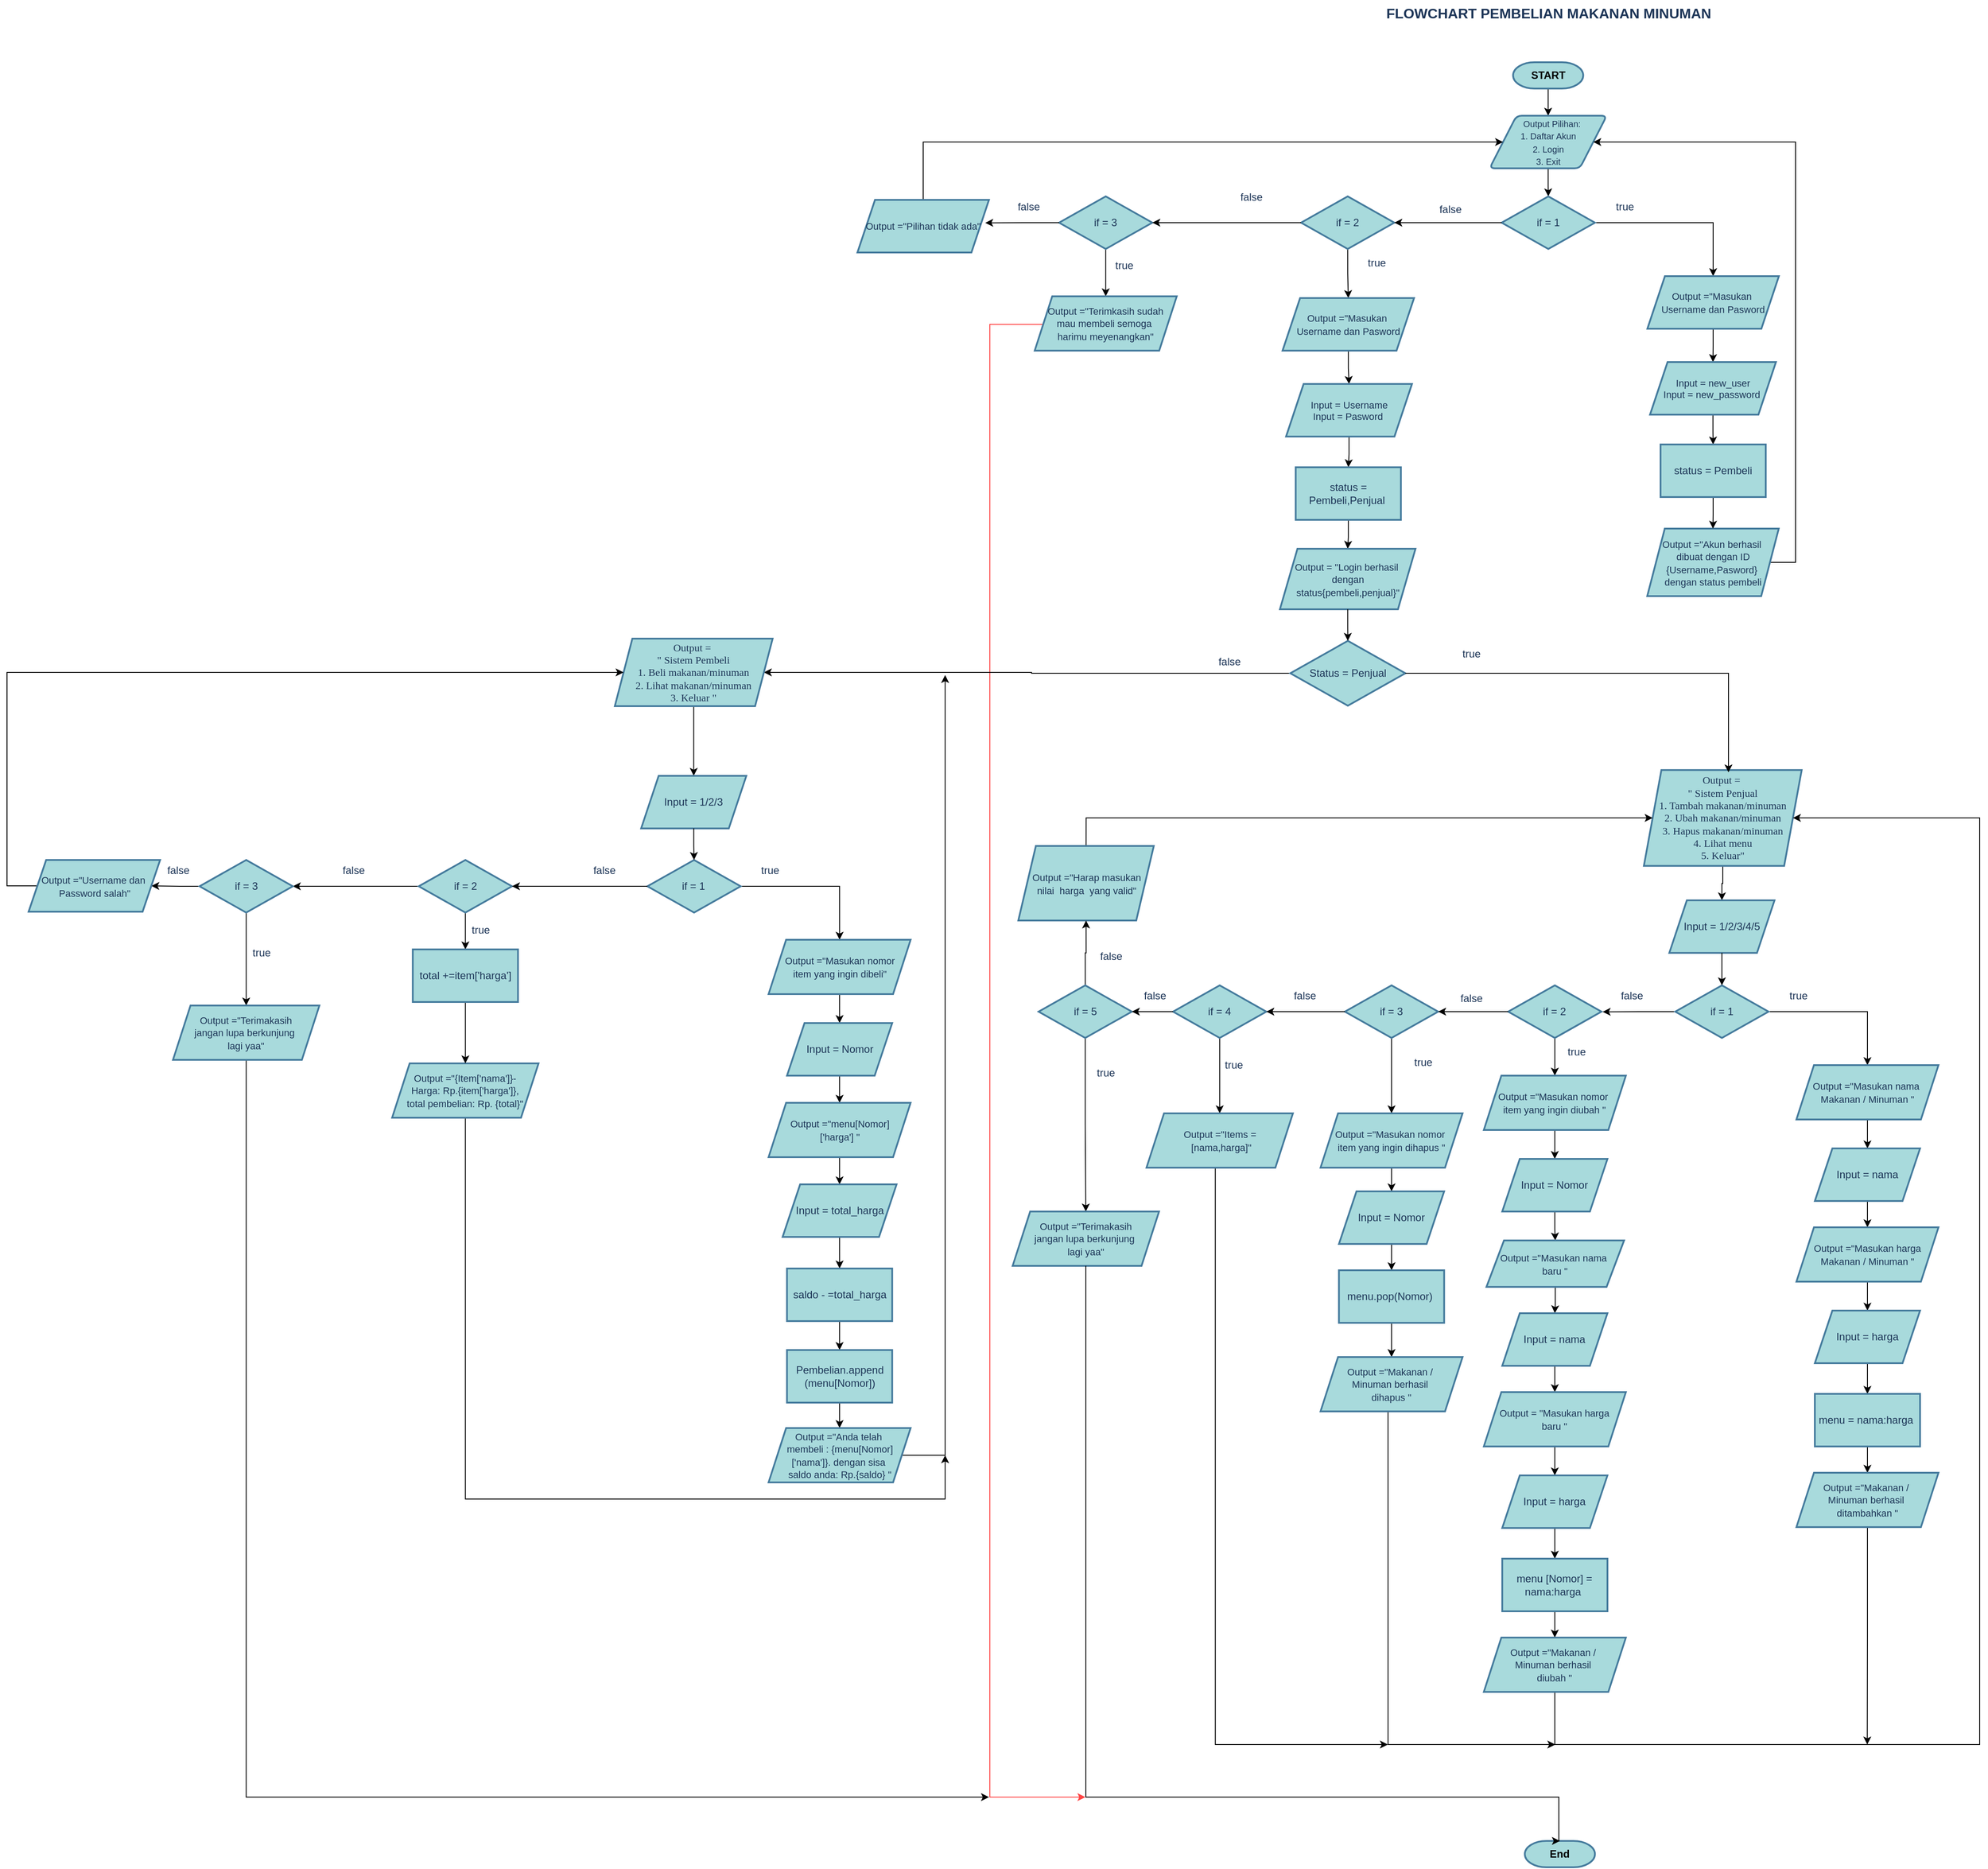 <mxfile version="24.8.8">
  <diagram name="Halaman-1" id="eJJ_WKcxVRqObAdTv5le">
    <mxGraphModel dx="1588" dy="986" grid="1" gridSize="10" guides="1" tooltips="1" connect="1" arrows="1" fold="1" page="1" pageScale="1" pageWidth="3300" pageHeight="4681" background="#ffffff" math="0" shadow="0">
      <root>
        <object label="" id="0">
          <mxCell />
        </object>
        <mxCell id="1" parent="0" />
        <mxCell id="m-LSLCiGILIb_iJFjQq9-1" value="&lt;font style=&quot;vertical-align: inherit;&quot;&gt;&lt;font style=&quot;vertical-align: inherit;&quot;&gt;FLOWCHART PEMBELIAN MAKANAN MINUMAN&lt;/font&gt;&lt;/font&gt;" style="text;html=1;align=center;verticalAlign=middle;resizable=0;points=[];autosize=1;strokeColor=none;fillColor=none;fontSize=16;labelBackgroundColor=none;fontStyle=1;fontColor=#1D3557;" parent="1" vertex="1">
          <mxGeometry x="1888" y="20" width="380" height="30" as="geometry" />
        </mxCell>
        <mxCell id="m-LSLCiGILIb_iJFjQq9-5" style="edgeStyle=orthogonalEdgeStyle;rounded=0;orthogonalLoop=1;jettySize=auto;html=1;" parent="1" source="m-LSLCiGILIb_iJFjQq9-3" target="m-LSLCiGILIb_iJFjQq9-4" edge="1">
          <mxGeometry relative="1" as="geometry" />
        </mxCell>
        <mxCell id="m-LSLCiGILIb_iJFjQq9-3" value="&lt;font color=&quot;#000000&quot;&gt;START&lt;/font&gt;" style="strokeWidth=2;html=1;shape=mxgraph.flowchart.terminator;whiteSpace=wrap;align=center;fillColor=#A8DADC;strokeColor=#457B9D;fontStyle=1;labelBackgroundColor=none;fontColor=#1D3557;" parent="1" vertex="1">
          <mxGeometry x="2037.81" y="91" width="80" height="30" as="geometry" />
        </mxCell>
        <mxCell id="sF0zuf--0xOJBWbBseAl-1" style="edgeStyle=orthogonalEdgeStyle;rounded=0;orthogonalLoop=1;jettySize=auto;html=1;" parent="1" source="m-LSLCiGILIb_iJFjQq9-4" target="m-LSLCiGILIb_iJFjQq9-9" edge="1">
          <mxGeometry relative="1" as="geometry" />
        </mxCell>
        <mxCell id="m-LSLCiGILIb_iJFjQq9-4" value="&lt;font style=&quot;font-size: 10px;&quot;&gt;&amp;nbsp; &amp;nbsp;Output Pilihan:&lt;/font&gt;&lt;div&gt;&lt;font style=&quot;font-size: 10px;&quot;&gt;1. Daftar Akun&lt;/font&gt;&lt;/div&gt;&lt;div&gt;&lt;font style=&quot;font-size: 10px;&quot;&gt;2. Login&lt;/font&gt;&lt;/div&gt;&lt;div&gt;&lt;font style=&quot;font-size: 10px;&quot;&gt;3. Exit&lt;/font&gt;&lt;/div&gt;" style="shape=parallelogram;html=1;strokeWidth=2;perimeter=parallelogramPerimeter;whiteSpace=wrap;rounded=1;arcSize=12;size=0.23;align=center;fillColor=#A8DADC;strokeColor=#457B9D;labelBackgroundColor=none;fontColor=#1D3557;" parent="1" vertex="1">
          <mxGeometry x="2011" y="152" width="133.63" height="60" as="geometry" />
        </mxCell>
        <mxCell id="sF0zuf--0xOJBWbBseAl-3" style="edgeStyle=orthogonalEdgeStyle;rounded=0;orthogonalLoop=1;jettySize=auto;html=1;entryX=0.5;entryY=0;entryDx=0;entryDy=0;" parent="1" source="m-LSLCiGILIb_iJFjQq9-9" target="sF0zuf--0xOJBWbBseAl-5" edge="1">
          <mxGeometry relative="1" as="geometry">
            <mxPoint x="2261" y="350" as="targetPoint" />
          </mxGeometry>
        </mxCell>
        <mxCell id="m-LSLCiGILIb_iJFjQq9-9" value="if = 1" style="strokeWidth=2;html=1;shape=mxgraph.flowchart.decision;whiteSpace=wrap;labelBackgroundColor=none;fillColor=#A8DADC;strokeColor=#457B9D;fontColor=#1D3557;align=center;" parent="1" vertex="1">
          <mxGeometry x="2024.82" y="244" width="106.37" height="60" as="geometry" />
        </mxCell>
        <mxCell id="m-LSLCiGILIb_iJFjQq9-10" value="true" style="text;html=1;align=center;verticalAlign=middle;resizable=0;points=[];autosize=1;strokeColor=none;fillColor=none;fontColor=#1D3557;" parent="1" vertex="1">
          <mxGeometry x="2144.63" y="241" width="40" height="30" as="geometry" />
        </mxCell>
        <mxCell id="m-LSLCiGILIb_iJFjQq9-11" value="false" style="text;html=1;align=center;verticalAlign=middle;resizable=0;points=[];autosize=1;strokeColor=none;fillColor=none;fontColor=#1D3557;" parent="1" vertex="1">
          <mxGeometry x="1940.63" y="244" width="50" height="30" as="geometry" />
        </mxCell>
        <mxCell id="sF0zuf--0xOJBWbBseAl-27" style="edgeStyle=orthogonalEdgeStyle;rounded=0;orthogonalLoop=1;jettySize=auto;html=1;entryX=0.5;entryY=0;entryDx=0;entryDy=0;" parent="1" source="sF0zuf--0xOJBWbBseAl-5" target="sF0zuf--0xOJBWbBseAl-25" edge="1">
          <mxGeometry relative="1" as="geometry" />
        </mxCell>
        <mxCell id="sF0zuf--0xOJBWbBseAl-5" value="&lt;span style=&quot;font-size: 11px;&quot;&gt;Output =&quot;Masukan&amp;nbsp;&lt;/span&gt;&lt;div&gt;&lt;span style=&quot;font-size: 11px;&quot;&gt;Username dan Pasword&lt;/span&gt;&lt;/div&gt;" style="shape=parallelogram;perimeter=parallelogramPerimeter;whiteSpace=wrap;html=1;fixedSize=1;fillColor=#A8DADC;strokeColor=#457B9D;fontColor=#1D3557;strokeWidth=2;labelBackgroundColor=none;align=center;" parent="1" vertex="1">
          <mxGeometry x="2191" y="335" width="150" height="60" as="geometry" />
        </mxCell>
        <mxCell id="sF0zuf--0xOJBWbBseAl-30" style="edgeStyle=orthogonalEdgeStyle;rounded=0;orthogonalLoop=1;jettySize=auto;html=1;" parent="1" source="sF0zuf--0xOJBWbBseAl-25" target="sF0zuf--0xOJBWbBseAl-48" edge="1">
          <mxGeometry relative="1" as="geometry">
            <mxPoint x="2266" y="527" as="targetPoint" />
          </mxGeometry>
        </mxCell>
        <mxCell id="sF0zuf--0xOJBWbBseAl-25" value="&lt;font style=&quot;font-size: 11px;&quot;&gt;Input = new_user&lt;/font&gt;&lt;div style=&quot;font-size: 11px;&quot;&gt;&lt;font style=&quot;font-size: 11px;&quot;&gt;Input = new_password&lt;/font&gt;&lt;span style=&quot;background-color: initial;&quot;&gt;&amp;nbsp;&lt;/span&gt;&lt;/div&gt;" style="shape=parallelogram;perimeter=parallelogramPerimeter;whiteSpace=wrap;html=1;fixedSize=1;fillColor=#A8DADC;strokeColor=#457B9D;fontColor=#1D3557;strokeWidth=2;labelBackgroundColor=none;align=center;" parent="1" vertex="1">
          <mxGeometry x="2194" y="433" width="143.63" height="60" as="geometry" />
        </mxCell>
        <mxCell id="o-sVxGRxLP72qLBqdZSR-16" style="edgeStyle=orthogonalEdgeStyle;rounded=0;orthogonalLoop=1;jettySize=auto;html=1;exitX=0.5;exitY=1;exitDx=0;exitDy=0;exitPerimeter=0;entryX=0.5;entryY=0;entryDx=0;entryDy=0;" edge="1" parent="1" source="sF0zuf--0xOJBWbBseAl-37" target="sF0zuf--0xOJBWbBseAl-41">
          <mxGeometry relative="1" as="geometry" />
        </mxCell>
        <mxCell id="sF0zuf--0xOJBWbBseAl-37" value="if = 2" style="strokeWidth=2;html=1;shape=mxgraph.flowchart.decision;whiteSpace=wrap;labelBackgroundColor=none;fillColor=#A8DADC;strokeColor=#457B9D;fontColor=#1D3557;align=center;" parent="1" vertex="1">
          <mxGeometry x="1796.0" y="244" width="106.37" height="60" as="geometry" />
        </mxCell>
        <mxCell id="sF0zuf--0xOJBWbBseAl-38" value="true" style="text;html=1;align=center;verticalAlign=middle;resizable=0;points=[];autosize=1;strokeColor=none;fillColor=none;fontColor=#1D3557;" parent="1" vertex="1">
          <mxGeometry x="1862.37" y="305" width="40" height="30" as="geometry" />
        </mxCell>
        <mxCell id="sF0zuf--0xOJBWbBseAl-39" value="false" style="text;html=1;align=center;verticalAlign=middle;resizable=0;points=[];autosize=1;strokeColor=none;fillColor=none;fontColor=#1D3557;" parent="1" vertex="1">
          <mxGeometry x="1714.19" y="230" width="50" height="30" as="geometry" />
        </mxCell>
        <mxCell id="sF0zuf--0xOJBWbBseAl-40" style="edgeStyle=orthogonalEdgeStyle;rounded=0;orthogonalLoop=1;jettySize=auto;html=1;entryX=0.5;entryY=0;entryDx=0;entryDy=0;" parent="1" source="sF0zuf--0xOJBWbBseAl-41" target="sF0zuf--0xOJBWbBseAl-43" edge="1">
          <mxGeometry relative="1" as="geometry" />
        </mxCell>
        <mxCell id="sF0zuf--0xOJBWbBseAl-41" value="&lt;span style=&quot;font-size: 11px;&quot;&gt;Output =&quot;Masukan&amp;nbsp;&lt;/span&gt;&lt;div&gt;&lt;span style=&quot;font-size: 11px;&quot;&gt;Username dan Pasword&lt;/span&gt;&lt;/div&gt;" style="shape=parallelogram;perimeter=parallelogramPerimeter;whiteSpace=wrap;html=1;fixedSize=1;fillColor=#A8DADC;strokeColor=#457B9D;fontColor=#1D3557;strokeWidth=2;labelBackgroundColor=none;align=center;" parent="1" vertex="1">
          <mxGeometry x="1774.87" y="360" width="150" height="60" as="geometry" />
        </mxCell>
        <mxCell id="sF0zuf--0xOJBWbBseAl-42" style="edgeStyle=orthogonalEdgeStyle;rounded=0;orthogonalLoop=1;jettySize=auto;html=1;" parent="1" source="sF0zuf--0xOJBWbBseAl-43" target="sF0zuf--0xOJBWbBseAl-50" edge="1">
          <mxGeometry relative="1" as="geometry">
            <mxPoint x="1850.87" y="552" as="targetPoint" />
            <Array as="points" />
          </mxGeometry>
        </mxCell>
        <mxCell id="sF0zuf--0xOJBWbBseAl-43" value="&lt;font style=&quot;font-size: 11px;&quot;&gt;Input = Username&lt;/font&gt;&lt;div style=&quot;font-size: 11px;&quot;&gt;&lt;font style=&quot;font-size: 11px;&quot;&gt;Input = Pasword&lt;/font&gt;&lt;span style=&quot;background-color: initial;&quot;&gt;&amp;nbsp;&lt;/span&gt;&lt;/div&gt;" style="shape=parallelogram;perimeter=parallelogramPerimeter;whiteSpace=wrap;html=1;fixedSize=1;fillColor=#A8DADC;strokeColor=#457B9D;fontColor=#1D3557;strokeWidth=2;labelBackgroundColor=none;align=center;" parent="1" vertex="1">
          <mxGeometry x="1778.87" y="458" width="143.63" height="60" as="geometry" />
        </mxCell>
        <mxCell id="o-sVxGRxLP72qLBqdZSR-49" style="edgeStyle=orthogonalEdgeStyle;rounded=0;orthogonalLoop=1;jettySize=auto;html=1;exitX=1;exitY=0.5;exitDx=0;exitDy=0;entryX=1;entryY=0.5;entryDx=0;entryDy=0;" edge="1" parent="1" source="sF0zuf--0xOJBWbBseAl-47" target="m-LSLCiGILIb_iJFjQq9-4">
          <mxGeometry relative="1" as="geometry">
            <Array as="points">
              <mxPoint x="2360" y="662" />
              <mxPoint x="2360" y="182" />
            </Array>
          </mxGeometry>
        </mxCell>
        <mxCell id="sF0zuf--0xOJBWbBseAl-47" value="&lt;span style=&quot;font-size: 11px;&quot;&gt;Output =&quot;Akun berhasil&amp;nbsp;&lt;/span&gt;&lt;div&gt;&lt;span style=&quot;font-size: 11px;&quot;&gt;dibuat dengan ID&lt;/span&gt;&lt;/div&gt;&lt;div&gt;&lt;span style=&quot;font-size: 11px;&quot;&gt;{Username,Pasword}&amp;nbsp;&lt;/span&gt;&lt;/div&gt;&lt;div&gt;&lt;span style=&quot;font-size: 11px;&quot;&gt;dengan status pembeli&lt;/span&gt;&lt;/div&gt;" style="shape=parallelogram;perimeter=parallelogramPerimeter;whiteSpace=wrap;html=1;fixedSize=1;fillColor=#A8DADC;strokeColor=#457B9D;fontColor=#1D3557;strokeWidth=2;labelBackgroundColor=none;align=center;" parent="1" vertex="1">
          <mxGeometry x="2190.82" y="623" width="150" height="77" as="geometry" />
        </mxCell>
        <mxCell id="sF0zuf--0xOJBWbBseAl-49" value="" style="edgeStyle=orthogonalEdgeStyle;rounded=0;orthogonalLoop=1;jettySize=auto;html=1;" parent="1" source="sF0zuf--0xOJBWbBseAl-48" target="sF0zuf--0xOJBWbBseAl-47" edge="1">
          <mxGeometry relative="1" as="geometry" />
        </mxCell>
        <mxCell id="sF0zuf--0xOJBWbBseAl-48" value="status = Pembeli" style="whiteSpace=wrap;html=1;fillColor=#A8DADC;strokeColor=#457B9D;fontColor=#1D3557;strokeWidth=2;labelBackgroundColor=none;" parent="1" vertex="1">
          <mxGeometry x="2206" y="527" width="120" height="60" as="geometry" />
        </mxCell>
        <mxCell id="sF0zuf--0xOJBWbBseAl-53" style="edgeStyle=orthogonalEdgeStyle;rounded=0;orthogonalLoop=1;jettySize=auto;html=1;" parent="1" source="sF0zuf--0xOJBWbBseAl-50" target="sF0zuf--0xOJBWbBseAl-52" edge="1">
          <mxGeometry relative="1" as="geometry" />
        </mxCell>
        <mxCell id="sF0zuf--0xOJBWbBseAl-50" value="status = Pembeli,Penjual&amp;nbsp;" style="whiteSpace=wrap;html=1;fillColor=#A8DADC;strokeColor=#457B9D;fontColor=#1D3557;strokeWidth=2;labelBackgroundColor=none;" parent="1" vertex="1">
          <mxGeometry x="1789.87" y="553" width="120" height="60" as="geometry" />
        </mxCell>
        <mxCell id="sF0zuf--0xOJBWbBseAl-52" value="&lt;span style=&quot;font-size: 11px;&quot;&gt;Output = &quot;Login berhasil&amp;nbsp;&lt;/span&gt;&lt;div&gt;&lt;span style=&quot;font-size: 11px;&quot;&gt;dengan status{pembeli,penjual}&quot;&lt;/span&gt;&lt;/div&gt;" style="shape=parallelogram;perimeter=parallelogramPerimeter;whiteSpace=wrap;html=1;fixedSize=1;fillColor=#A8DADC;strokeColor=#457B9D;fontColor=#1D3557;strokeWidth=2;labelBackgroundColor=none;align=center;" parent="1" vertex="1">
          <mxGeometry x="1771.87" y="646" width="154.63" height="69" as="geometry" />
        </mxCell>
        <mxCell id="sF0zuf--0xOJBWbBseAl-55" style="edgeStyle=orthogonalEdgeStyle;rounded=0;orthogonalLoop=1;jettySize=auto;html=1;entryX=0.5;entryY=0;entryDx=0;entryDy=0;" parent="1" source="sF0zuf--0xOJBWbBseAl-57" target="sF0zuf--0xOJBWbBseAl-61" edge="1">
          <mxGeometry relative="1" as="geometry">
            <mxPoint x="1648.19" y="546" as="targetPoint" />
          </mxGeometry>
        </mxCell>
        <mxCell id="sF0zuf--0xOJBWbBseAl-57" value="if = 3" style="strokeWidth=2;html=1;shape=mxgraph.flowchart.decision;whiteSpace=wrap;labelBackgroundColor=none;fillColor=#A8DADC;strokeColor=#457B9D;fontColor=#1D3557;align=center;" parent="1" vertex="1">
          <mxGeometry x="1520.0" y="244" width="106.37" height="60" as="geometry" />
        </mxCell>
        <mxCell id="sF0zuf--0xOJBWbBseAl-58" value="true" style="text;html=1;align=center;verticalAlign=middle;resizable=0;points=[];autosize=1;strokeColor=none;fillColor=none;fontColor=#1D3557;" parent="1" vertex="1">
          <mxGeometry x="1574.0" y="308" width="40" height="30" as="geometry" />
        </mxCell>
        <mxCell id="sF0zuf--0xOJBWbBseAl-59" value="false" style="text;html=1;align=center;verticalAlign=middle;resizable=0;points=[];autosize=1;strokeColor=none;fillColor=none;fontColor=#1D3557;" parent="1" vertex="1">
          <mxGeometry x="1460" y="241" width="50" height="30" as="geometry" />
        </mxCell>
        <mxCell id="o-sVxGRxLP72qLBqdZSR-45" style="edgeStyle=orthogonalEdgeStyle;rounded=0;orthogonalLoop=1;jettySize=auto;html=1;exitX=0;exitY=0.5;exitDx=0;exitDy=0;strokeColor=#FF4545;" edge="1" parent="1" source="sF0zuf--0xOJBWbBseAl-61">
          <mxGeometry relative="1" as="geometry">
            <mxPoint x="1550" y="2070" as="targetPoint" />
            <mxPoint x="1502.18" y="357" as="sourcePoint" />
            <Array as="points">
              <mxPoint x="1441" y="390" />
              <mxPoint x="1441" y="2070" />
            </Array>
          </mxGeometry>
        </mxCell>
        <mxCell id="sF0zuf--0xOJBWbBseAl-61" value="&lt;span style=&quot;font-size: 11px;&quot;&gt;Output =&quot;Terimkasih sudah&lt;/span&gt;&lt;div&gt;&lt;span style=&quot;font-size: 11px;&quot;&gt;mau membeli semoga&amp;nbsp;&lt;/span&gt;&lt;/div&gt;&lt;div&gt;&lt;span style=&quot;font-size: 11px;&quot;&gt;harimu meyenangkan&quot;&lt;/span&gt;&lt;/div&gt;" style="shape=parallelogram;perimeter=parallelogramPerimeter;whiteSpace=wrap;html=1;fixedSize=1;fillColor=#A8DADC;strokeColor=#457B9D;fontColor=#1D3557;strokeWidth=2;labelBackgroundColor=none;align=center;" parent="1" vertex="1">
          <mxGeometry x="1492.18" y="358" width="162" height="62" as="geometry" />
        </mxCell>
        <mxCell id="o-sVxGRxLP72qLBqdZSR-22" style="edgeStyle=orthogonalEdgeStyle;rounded=0;orthogonalLoop=1;jettySize=auto;html=1;exitX=0;exitY=0.5;exitDx=0;exitDy=0;exitPerimeter=0;entryX=1;entryY=0.5;entryDx=0;entryDy=0;" edge="1" parent="1" source="sF0zuf--0xOJBWbBseAl-72" target="sF0zuf--0xOJBWbBseAl-186">
          <mxGeometry relative="1" as="geometry">
            <mxPoint x="1200" y="787.556" as="targetPoint" />
          </mxGeometry>
        </mxCell>
        <mxCell id="sF0zuf--0xOJBWbBseAl-72" value="Status = Penjual" style="strokeWidth=2;html=1;shape=mxgraph.flowchart.decision;whiteSpace=wrap;labelBackgroundColor=none;fillColor=#A8DADC;strokeColor=#457B9D;fontColor=#1D3557;align=center;" parent="1" vertex="1">
          <mxGeometry x="1783.75" y="751" width="131.19" height="74" as="geometry" />
        </mxCell>
        <mxCell id="sF0zuf--0xOJBWbBseAl-76" style="edgeStyle=orthogonalEdgeStyle;rounded=0;orthogonalLoop=1;jettySize=auto;html=1;entryX=0.5;entryY=0;entryDx=0;entryDy=0;entryPerimeter=0;" parent="1" source="sF0zuf--0xOJBWbBseAl-52" target="sF0zuf--0xOJBWbBseAl-72" edge="1">
          <mxGeometry relative="1" as="geometry" />
        </mxCell>
        <mxCell id="sF0zuf--0xOJBWbBseAl-81" style="edgeStyle=orthogonalEdgeStyle;rounded=0;orthogonalLoop=1;jettySize=auto;html=1;" parent="1" source="sF0zuf--0xOJBWbBseAl-77" target="sF0zuf--0xOJBWbBseAl-80" edge="1">
          <mxGeometry relative="1" as="geometry" />
        </mxCell>
        <mxCell id="sF0zuf--0xOJBWbBseAl-77" value="&lt;font face=&quot;Verdana&quot;&gt;Output =&amp;nbsp;&lt;/font&gt;&lt;div&gt;&lt;font face=&quot;Gwa8SxlCsdu1uKtJ1fb-&quot;&gt;&quot; Sistem Penjual&lt;/font&gt;&lt;/div&gt;&lt;div&gt;&lt;font face=&quot;Gwa8SxlCsdu1uKtJ1fb-&quot;&gt;1. Tambah makanan/minuman&lt;/font&gt;&lt;/div&gt;&lt;div&gt;&lt;font face=&quot;Gwa8SxlCsdu1uKtJ1fb-&quot;&gt;2. Ubah makanan/minuman&lt;/font&gt;&lt;/div&gt;&lt;div&gt;&lt;font face=&quot;Gwa8SxlCsdu1uKtJ1fb-&quot;&gt;3. Hapus makanan/minuman&lt;/font&gt;&lt;/div&gt;&lt;div&gt;&lt;span style=&quot;background-color: initial;&quot;&gt;&lt;font face=&quot;Gwa8SxlCsdu1uKtJ1fb-&quot;&gt;4. Lihat menu&lt;/font&gt;&lt;/span&gt;&lt;/div&gt;&lt;div&gt;&lt;font face=&quot;Gwa8SxlCsdu1uKtJ1fb-&quot;&gt;5. Keluar&quot;&lt;/font&gt;&lt;/div&gt;" style="shape=parallelogram;perimeter=parallelogramPerimeter;whiteSpace=wrap;html=1;fixedSize=1;fillColor=#A8DADC;strokeColor=#457B9D;fontColor=#1D3557;strokeWidth=2;labelBackgroundColor=none;align=center;" parent="1" vertex="1">
          <mxGeometry x="2187" y="898.32" width="180" height="109.37" as="geometry" />
        </mxCell>
        <mxCell id="sF0zuf--0xOJBWbBseAl-80" value="Input = 1/2/3/4/5" style="shape=parallelogram;perimeter=parallelogramPerimeter;whiteSpace=wrap;html=1;fixedSize=1;fillColor=#A8DADC;strokeColor=#457B9D;fontColor=#1D3557;strokeWidth=2;labelBackgroundColor=none;" parent="1" vertex="1">
          <mxGeometry x="2216" y="1047.005" width="120" height="60" as="geometry" />
        </mxCell>
        <mxCell id="sF0zuf--0xOJBWbBseAl-84" style="edgeStyle=orthogonalEdgeStyle;rounded=0;orthogonalLoop=1;jettySize=auto;html=1;entryX=0.5;entryY=0;entryDx=0;entryDy=0;" parent="1" source="sF0zuf--0xOJBWbBseAl-86" target="sF0zuf--0xOJBWbBseAl-89" edge="1">
          <mxGeometry relative="1" as="geometry">
            <mxPoint x="2459" y="1250" as="targetPoint" />
          </mxGeometry>
        </mxCell>
        <mxCell id="o-sVxGRxLP72qLBqdZSR-32" style="edgeStyle=orthogonalEdgeStyle;rounded=0;orthogonalLoop=1;jettySize=auto;html=1;exitX=0;exitY=0.5;exitDx=0;exitDy=0;exitPerimeter=0;" edge="1" parent="1" source="sF0zuf--0xOJBWbBseAl-86">
          <mxGeometry relative="1" as="geometry">
            <mxPoint x="2140" y="1174.222" as="targetPoint" />
          </mxGeometry>
        </mxCell>
        <mxCell id="sF0zuf--0xOJBWbBseAl-86" value="if = 1" style="strokeWidth=2;html=1;shape=mxgraph.flowchart.decision;whiteSpace=wrap;labelBackgroundColor=none;fillColor=#A8DADC;strokeColor=#457B9D;fontColor=#1D3557;align=center;" parent="1" vertex="1">
          <mxGeometry x="2222.82" y="1144" width="106.37" height="60" as="geometry" />
        </mxCell>
        <mxCell id="sF0zuf--0xOJBWbBseAl-87" value="true" style="text;html=1;align=center;verticalAlign=middle;resizable=0;points=[];autosize=1;strokeColor=none;fillColor=none;fontColor=#1D3557;" parent="1" vertex="1">
          <mxGeometry x="2342.63" y="1141" width="40" height="30" as="geometry" />
        </mxCell>
        <mxCell id="sF0zuf--0xOJBWbBseAl-88" value="false" style="text;html=1;align=center;verticalAlign=middle;resizable=0;points=[];autosize=1;strokeColor=none;fillColor=none;fontColor=#1D3557;" parent="1" vertex="1">
          <mxGeometry x="2148" y="1141" width="50" height="30" as="geometry" />
        </mxCell>
        <mxCell id="sF0zuf--0xOJBWbBseAl-93" style="edgeStyle=orthogonalEdgeStyle;rounded=0;orthogonalLoop=1;jettySize=auto;html=1;" parent="1" source="sF0zuf--0xOJBWbBseAl-89" target="sF0zuf--0xOJBWbBseAl-92" edge="1">
          <mxGeometry relative="1" as="geometry" />
        </mxCell>
        <mxCell id="sF0zuf--0xOJBWbBseAl-89" value="&lt;span style=&quot;font-size: 11px;&quot;&gt;Output =&quot;Masukan nama&amp;nbsp;&lt;/span&gt;&lt;div&gt;&lt;span style=&quot;background-color: initial; font-size: 11px;&quot;&gt;Makanan / Minuman &quot;&lt;/span&gt;&lt;/div&gt;" style="shape=parallelogram;perimeter=parallelogramPerimeter;whiteSpace=wrap;html=1;fixedSize=1;fillColor=#A8DADC;strokeColor=#457B9D;fontColor=#1D3557;strokeWidth=2;labelBackgroundColor=none;align=center;" parent="1" vertex="1">
          <mxGeometry x="2361" y="1235" width="162" height="62" as="geometry" />
        </mxCell>
        <mxCell id="sF0zuf--0xOJBWbBseAl-91" style="edgeStyle=orthogonalEdgeStyle;rounded=0;orthogonalLoop=1;jettySize=auto;html=1;entryX=0.5;entryY=0;entryDx=0;entryDy=0;entryPerimeter=0;" parent="1" source="sF0zuf--0xOJBWbBseAl-80" target="sF0zuf--0xOJBWbBseAl-86" edge="1">
          <mxGeometry relative="1" as="geometry" />
        </mxCell>
        <mxCell id="sF0zuf--0xOJBWbBseAl-97" style="edgeStyle=orthogonalEdgeStyle;rounded=0;orthogonalLoop=1;jettySize=auto;html=1;" parent="1" source="sF0zuf--0xOJBWbBseAl-92" target="sF0zuf--0xOJBWbBseAl-95" edge="1">
          <mxGeometry relative="1" as="geometry" />
        </mxCell>
        <mxCell id="sF0zuf--0xOJBWbBseAl-92" value="Input = nama" style="shape=parallelogram;perimeter=parallelogramPerimeter;whiteSpace=wrap;html=1;fixedSize=1;fillColor=#A8DADC;strokeColor=#457B9D;fontColor=#1D3557;strokeWidth=2;labelBackgroundColor=none;" parent="1" vertex="1">
          <mxGeometry x="2382" y="1330.005" width="120" height="60" as="geometry" />
        </mxCell>
        <mxCell id="sF0zuf--0xOJBWbBseAl-94" style="edgeStyle=orthogonalEdgeStyle;rounded=0;orthogonalLoop=1;jettySize=auto;html=1;" parent="1" source="sF0zuf--0xOJBWbBseAl-95" target="sF0zuf--0xOJBWbBseAl-96" edge="1">
          <mxGeometry relative="1" as="geometry" />
        </mxCell>
        <mxCell id="sF0zuf--0xOJBWbBseAl-95" value="&lt;span style=&quot;font-size: 11px;&quot;&gt;Output =&quot;Masukan harga&lt;/span&gt;&lt;div&gt;&lt;span style=&quot;background-color: initial; font-size: 11px;&quot;&gt;Makanan / Minuman &quot;&lt;/span&gt;&lt;/div&gt;" style="shape=parallelogram;perimeter=parallelogramPerimeter;whiteSpace=wrap;html=1;fixedSize=1;fillColor=#A8DADC;strokeColor=#457B9D;fontColor=#1D3557;strokeWidth=2;labelBackgroundColor=none;align=center;" parent="1" vertex="1">
          <mxGeometry x="2361" y="1420" width="162" height="62" as="geometry" />
        </mxCell>
        <mxCell id="sF0zuf--0xOJBWbBseAl-99" style="edgeStyle=orthogonalEdgeStyle;rounded=0;orthogonalLoop=1;jettySize=auto;html=1;entryX=0.5;entryY=0;entryDx=0;entryDy=0;" parent="1" source="sF0zuf--0xOJBWbBseAl-96" target="sF0zuf--0xOJBWbBseAl-98" edge="1">
          <mxGeometry relative="1" as="geometry" />
        </mxCell>
        <mxCell id="sF0zuf--0xOJBWbBseAl-96" value="Input = harga" style="shape=parallelogram;perimeter=parallelogramPerimeter;whiteSpace=wrap;html=1;fixedSize=1;fillColor=#A8DADC;strokeColor=#457B9D;fontColor=#1D3557;strokeWidth=2;labelBackgroundColor=none;" parent="1" vertex="1">
          <mxGeometry x="2382" y="1515.005" width="120" height="60" as="geometry" />
        </mxCell>
        <mxCell id="sF0zuf--0xOJBWbBseAl-101" value="" style="edgeStyle=orthogonalEdgeStyle;rounded=0;orthogonalLoop=1;jettySize=auto;html=1;" parent="1" source="sF0zuf--0xOJBWbBseAl-98" target="sF0zuf--0xOJBWbBseAl-100" edge="1">
          <mxGeometry relative="1" as="geometry" />
        </mxCell>
        <mxCell id="sF0zuf--0xOJBWbBseAl-98" value="menu = nama:harga&amp;nbsp;" style="whiteSpace=wrap;html=1;fillColor=#A8DADC;strokeColor=#457B9D;fontColor=#1D3557;strokeWidth=2;labelBackgroundColor=none;" parent="1" vertex="1">
          <mxGeometry x="2382" y="1610" width="120" height="60" as="geometry" />
        </mxCell>
        <mxCell id="o-sVxGRxLP72qLBqdZSR-52" style="edgeStyle=orthogonalEdgeStyle;rounded=0;orthogonalLoop=1;jettySize=auto;html=1;exitX=0.5;exitY=1;exitDx=0;exitDy=0;" edge="1" parent="1" source="sF0zuf--0xOJBWbBseAl-100">
          <mxGeometry relative="1" as="geometry">
            <mxPoint x="2441.8" y="2010" as="targetPoint" />
          </mxGeometry>
        </mxCell>
        <mxCell id="sF0zuf--0xOJBWbBseAl-100" value="&lt;span style=&quot;font-size: 11px;&quot;&gt;Output =&quot;Makanan /&amp;nbsp;&lt;/span&gt;&lt;div&gt;&lt;span style=&quot;background-color: initial; font-size: 11px;&quot;&gt;Minuman berhasil&amp;nbsp;&lt;/span&gt;&lt;/div&gt;&lt;div&gt;&lt;span style=&quot;background-color: initial; font-size: 11px;&quot;&gt;ditambahkan &quot;&lt;/span&gt;&lt;/div&gt;" style="shape=parallelogram;perimeter=parallelogramPerimeter;whiteSpace=wrap;html=1;fixedSize=1;fillColor=#A8DADC;strokeColor=#457B9D;fontColor=#1D3557;strokeWidth=2;labelBackgroundColor=none;align=center;" parent="1" vertex="1">
          <mxGeometry x="2361" y="1700" width="162" height="62" as="geometry" />
        </mxCell>
        <mxCell id="o-sVxGRxLP72qLBqdZSR-42" style="edgeStyle=orthogonalEdgeStyle;rounded=0;orthogonalLoop=1;jettySize=auto;html=1;exitX=0.5;exitY=0;exitDx=0;exitDy=0;entryX=0;entryY=0.5;entryDx=0;entryDy=0;" edge="1" parent="1" source="sF0zuf--0xOJBWbBseAl-102" target="sF0zuf--0xOJBWbBseAl-77">
          <mxGeometry relative="1" as="geometry" />
        </mxCell>
        <mxCell id="sF0zuf--0xOJBWbBseAl-102" value="&lt;span style=&quot;font-size: 11px;&quot;&gt;Output =&quot;Harap masukan&lt;/span&gt;&lt;div&gt;&lt;span style=&quot;background-color: initial; font-size: 11px;&quot;&gt;nilai&amp;nbsp; harga&amp;nbsp; yang valid&quot;&lt;/span&gt;&lt;/div&gt;" style="shape=parallelogram;perimeter=parallelogramPerimeter;whiteSpace=wrap;html=1;fixedSize=1;fillColor=#A8DADC;strokeColor=#457B9D;fontColor=#1D3557;strokeWidth=2;labelBackgroundColor=none;align=center;" parent="1" vertex="1">
          <mxGeometry x="1473.5" y="985" width="154.5" height="85" as="geometry" />
        </mxCell>
        <mxCell id="o-sVxGRxLP72qLBqdZSR-33" style="edgeStyle=orthogonalEdgeStyle;rounded=0;orthogonalLoop=1;jettySize=auto;html=1;exitX=0.5;exitY=1;exitDx=0;exitDy=0;exitPerimeter=0;entryX=0.5;entryY=0;entryDx=0;entryDy=0;" edge="1" parent="1" source="sF0zuf--0xOJBWbBseAl-107" target="sF0zuf--0xOJBWbBseAl-111">
          <mxGeometry relative="1" as="geometry" />
        </mxCell>
        <mxCell id="sF0zuf--0xOJBWbBseAl-107" value="if = 2" style="strokeWidth=2;html=1;shape=mxgraph.flowchart.decision;whiteSpace=wrap;labelBackgroundColor=none;fillColor=#A8DADC;strokeColor=#457B9D;fontColor=#1D3557;align=center;" parent="1" vertex="1">
          <mxGeometry x="2032.26" y="1144" width="106.37" height="60" as="geometry" />
        </mxCell>
        <mxCell id="sF0zuf--0xOJBWbBseAl-108" value="true" style="text;html=1;align=center;verticalAlign=middle;resizable=0;points=[];autosize=1;strokeColor=none;fillColor=none;fontColor=#1D3557;" parent="1" vertex="1">
          <mxGeometry x="2090" y="1205" width="40" height="30" as="geometry" />
        </mxCell>
        <mxCell id="sF0zuf--0xOJBWbBseAl-109" value="false" style="text;html=1;align=center;verticalAlign=middle;resizable=0;points=[];autosize=1;strokeColor=none;fillColor=none;fontColor=#1D3557;" parent="1" vertex="1">
          <mxGeometry x="1965.0" y="1144" width="50" height="30" as="geometry" />
        </mxCell>
        <mxCell id="sF0zuf--0xOJBWbBseAl-110" style="edgeStyle=orthogonalEdgeStyle;rounded=0;orthogonalLoop=1;jettySize=auto;html=1;" parent="1" source="sF0zuf--0xOJBWbBseAl-111" target="sF0zuf--0xOJBWbBseAl-114" edge="1">
          <mxGeometry relative="1" as="geometry" />
        </mxCell>
        <mxCell id="sF0zuf--0xOJBWbBseAl-111" value="&lt;span style=&quot;font-size: 11px;&quot;&gt;Output =&quot;Masukan nomor&amp;nbsp;&lt;/span&gt;&lt;div&gt;&lt;span style=&quot;background-color: initial; font-size: 11px;&quot;&gt;item yang ingin diubah &quot;&lt;/span&gt;&lt;/div&gt;" style="shape=parallelogram;perimeter=parallelogramPerimeter;whiteSpace=wrap;html=1;fixedSize=1;fillColor=#A8DADC;strokeColor=#457B9D;fontColor=#1D3557;strokeWidth=2;labelBackgroundColor=none;align=center;" parent="1" vertex="1">
          <mxGeometry x="2004.44" y="1247" width="162" height="62" as="geometry" />
        </mxCell>
        <mxCell id="sF0zuf--0xOJBWbBseAl-113" style="edgeStyle=orthogonalEdgeStyle;rounded=0;orthogonalLoop=1;jettySize=auto;html=1;" parent="1" source="sF0zuf--0xOJBWbBseAl-114" target="sF0zuf--0xOJBWbBseAl-124" edge="1">
          <mxGeometry relative="1" as="geometry">
            <mxPoint x="2085.44" y="1432" as="targetPoint" />
          </mxGeometry>
        </mxCell>
        <mxCell id="sF0zuf--0xOJBWbBseAl-114" value="&lt;font style=&quot;vertical-align: inherit;&quot;&gt;&lt;font style=&quot;vertical-align: inherit;&quot;&gt;Input = Nomor&lt;/font&gt;&lt;/font&gt;" style="shape=parallelogram;perimeter=parallelogramPerimeter;whiteSpace=wrap;html=1;fixedSize=1;fillColor=#A8DADC;strokeColor=#457B9D;fontColor=#1D3557;strokeWidth=2;labelBackgroundColor=none;" parent="1" vertex="1">
          <mxGeometry x="2025.44" y="1342.005" width="120" height="60" as="geometry" />
        </mxCell>
        <mxCell id="sF0zuf--0xOJBWbBseAl-126" style="edgeStyle=orthogonalEdgeStyle;rounded=0;orthogonalLoop=1;jettySize=auto;html=1;entryX=0.5;entryY=0;entryDx=0;entryDy=0;" parent="1" source="sF0zuf--0xOJBWbBseAl-124" target="sF0zuf--0xOJBWbBseAl-125" edge="1">
          <mxGeometry relative="1" as="geometry" />
        </mxCell>
        <mxCell id="sF0zuf--0xOJBWbBseAl-124" value="&lt;span style=&quot;font-size: 11px;&quot;&gt;Output =&quot;Masukan nama&amp;nbsp;&lt;/span&gt;&lt;div&gt;&lt;span style=&quot;background-color: initial; font-size: 11px;&quot;&gt;baru &quot;&lt;/span&gt;&lt;/div&gt;" style="shape=parallelogram;perimeter=parallelogramPerimeter;whiteSpace=wrap;html=1;fixedSize=1;fillColor=#A8DADC;strokeColor=#457B9D;fontColor=#1D3557;strokeWidth=2;labelBackgroundColor=none;align=center;" parent="1" vertex="1">
          <mxGeometry x="2007.44" y="1435" width="157" height="53" as="geometry" />
        </mxCell>
        <mxCell id="sF0zuf--0xOJBWbBseAl-134" style="edgeStyle=orthogonalEdgeStyle;rounded=0;orthogonalLoop=1;jettySize=auto;html=1;entryX=0.5;entryY=0;entryDx=0;entryDy=0;" parent="1" source="sF0zuf--0xOJBWbBseAl-125" target="sF0zuf--0xOJBWbBseAl-128" edge="1">
          <mxGeometry relative="1" as="geometry" />
        </mxCell>
        <mxCell id="sF0zuf--0xOJBWbBseAl-125" value="Input = nama" style="shape=parallelogram;perimeter=parallelogramPerimeter;whiteSpace=wrap;html=1;fixedSize=1;fillColor=#A8DADC;strokeColor=#457B9D;fontColor=#1D3557;strokeWidth=2;labelBackgroundColor=none;" parent="1" vertex="1">
          <mxGeometry x="2025.44" y="1518.005" width="120" height="60" as="geometry" />
        </mxCell>
        <mxCell id="sF0zuf--0xOJBWbBseAl-127" style="edgeStyle=orthogonalEdgeStyle;rounded=0;orthogonalLoop=1;jettySize=auto;html=1;" parent="1" source="sF0zuf--0xOJBWbBseAl-128" target="sF0zuf--0xOJBWbBseAl-130" edge="1">
          <mxGeometry relative="1" as="geometry" />
        </mxCell>
        <mxCell id="sF0zuf--0xOJBWbBseAl-128" value="&lt;span style=&quot;font-size: 11px;&quot;&gt;Output = &quot;Masukan harga&lt;/span&gt;&lt;div&gt;&lt;span style=&quot;background-color: initial; font-size: 11px;&quot;&gt;baru &quot;&lt;/span&gt;&lt;/div&gt;" style="shape=parallelogram;perimeter=parallelogramPerimeter;whiteSpace=wrap;html=1;fixedSize=1;fillColor=#A8DADC;strokeColor=#457B9D;fontColor=#1D3557;strokeWidth=2;labelBackgroundColor=none;align=center;" parent="1" vertex="1">
          <mxGeometry x="2004.44" y="1608" width="162" height="62" as="geometry" />
        </mxCell>
        <mxCell id="sF0zuf--0xOJBWbBseAl-129" style="edgeStyle=orthogonalEdgeStyle;rounded=0;orthogonalLoop=1;jettySize=auto;html=1;entryX=0.5;entryY=0;entryDx=0;entryDy=0;" parent="1" source="sF0zuf--0xOJBWbBseAl-130" target="sF0zuf--0xOJBWbBseAl-132" edge="1">
          <mxGeometry relative="1" as="geometry" />
        </mxCell>
        <mxCell id="sF0zuf--0xOJBWbBseAl-130" value="Input = harga" style="shape=parallelogram;perimeter=parallelogramPerimeter;whiteSpace=wrap;html=1;fixedSize=1;fillColor=#A8DADC;strokeColor=#457B9D;fontColor=#1D3557;strokeWidth=2;labelBackgroundColor=none;" parent="1" vertex="1">
          <mxGeometry x="2025.44" y="1703.005" width="120" height="60" as="geometry" />
        </mxCell>
        <mxCell id="sF0zuf--0xOJBWbBseAl-131" value="" style="edgeStyle=orthogonalEdgeStyle;rounded=0;orthogonalLoop=1;jettySize=auto;html=1;" parent="1" source="sF0zuf--0xOJBWbBseAl-132" target="sF0zuf--0xOJBWbBseAl-133" edge="1">
          <mxGeometry relative="1" as="geometry" />
        </mxCell>
        <mxCell id="sF0zuf--0xOJBWbBseAl-132" value="&lt;font style=&quot;vertical-align: inherit;&quot;&gt;&lt;font style=&quot;vertical-align: inherit;&quot;&gt;&lt;font style=&quot;vertical-align: inherit;&quot;&gt;&lt;font style=&quot;vertical-align: inherit;&quot;&gt;menu [Nomor] = nama:harga&amp;nbsp;&lt;/font&gt;&lt;/font&gt;&lt;/font&gt;&lt;/font&gt;" style="whiteSpace=wrap;html=1;fillColor=#A8DADC;strokeColor=#457B9D;fontColor=#1D3557;strokeWidth=2;labelBackgroundColor=none;" parent="1" vertex="1">
          <mxGeometry x="2025.44" y="1798" width="120" height="60" as="geometry" />
        </mxCell>
        <mxCell id="o-sVxGRxLP72qLBqdZSR-51" style="edgeStyle=orthogonalEdgeStyle;rounded=0;orthogonalLoop=1;jettySize=auto;html=1;entryX=1;entryY=0.5;entryDx=0;entryDy=0;" edge="1" parent="1" source="sF0zuf--0xOJBWbBseAl-133" target="sF0zuf--0xOJBWbBseAl-77">
          <mxGeometry relative="1" as="geometry">
            <mxPoint x="2570" y="1285.714" as="targetPoint" />
            <Array as="points">
              <mxPoint x="2085" y="2010" />
              <mxPoint x="2570" y="2010" />
              <mxPoint x="2570" y="953" />
            </Array>
          </mxGeometry>
        </mxCell>
        <mxCell id="sF0zuf--0xOJBWbBseAl-133" value="&lt;span style=&quot;font-size: 11px;&quot;&gt;Output =&quot;Makanan /&amp;nbsp;&lt;/span&gt;&lt;div&gt;&lt;span style=&quot;background-color: initial; font-size: 11px;&quot;&gt;Minuman berhasil&amp;nbsp;&lt;/span&gt;&lt;/div&gt;&lt;div&gt;&lt;span style=&quot;background-color: initial; font-size: 11px;&quot;&gt;diubah &quot;&lt;/span&gt;&lt;/div&gt;" style="shape=parallelogram;perimeter=parallelogramPerimeter;whiteSpace=wrap;html=1;fixedSize=1;fillColor=#A8DADC;strokeColor=#457B9D;fontColor=#1D3557;strokeWidth=2;labelBackgroundColor=none;align=center;" parent="1" vertex="1">
          <mxGeometry x="2004.44" y="1888" width="162" height="62" as="geometry" />
        </mxCell>
        <mxCell id="sF0zuf--0xOJBWbBseAl-138" style="edgeStyle=orthogonalEdgeStyle;rounded=0;orthogonalLoop=1;jettySize=auto;html=1;entryX=0.5;entryY=0;entryDx=0;entryDy=0;" parent="1" source="sF0zuf--0xOJBWbBseAl-140" target="sF0zuf--0xOJBWbBseAl-143" edge="1">
          <mxGeometry relative="1" as="geometry">
            <mxPoint x="1916.18" y="1305" as="targetPoint" />
          </mxGeometry>
        </mxCell>
        <mxCell id="sF0zuf--0xOJBWbBseAl-140" value="if = 3" style="strokeWidth=2;html=1;shape=mxgraph.flowchart.decision;whiteSpace=wrap;labelBackgroundColor=none;fillColor=#A8DADC;strokeColor=#457B9D;fontColor=#1D3557;align=center;" parent="1" vertex="1">
          <mxGeometry x="1846.0" y="1144" width="106.37" height="60" as="geometry" />
        </mxCell>
        <mxCell id="sF0zuf--0xOJBWbBseAl-149" style="edgeStyle=orthogonalEdgeStyle;rounded=0;orthogonalLoop=1;jettySize=auto;html=1;" parent="1" source="sF0zuf--0xOJBWbBseAl-143" target="sF0zuf--0xOJBWbBseAl-148" edge="1">
          <mxGeometry relative="1" as="geometry" />
        </mxCell>
        <mxCell id="sF0zuf--0xOJBWbBseAl-143" value="&lt;span style=&quot;font-size: 11px;&quot;&gt;Output =&quot;Masukan nomor&amp;nbsp;&lt;/span&gt;&lt;div&gt;&lt;span style=&quot;background-color: initial; font-size: 11px;&quot;&gt;item yang ingin dihapus &quot;&lt;/span&gt;&lt;/div&gt;" style="shape=parallelogram;perimeter=parallelogramPerimeter;whiteSpace=wrap;html=1;fixedSize=1;fillColor=#A8DADC;strokeColor=#457B9D;fontColor=#1D3557;strokeWidth=2;labelBackgroundColor=none;align=center;" parent="1" vertex="1">
          <mxGeometry x="1818.18" y="1290" width="162" height="62" as="geometry" />
        </mxCell>
        <mxCell id="sF0zuf--0xOJBWbBseAl-151" style="edgeStyle=orthogonalEdgeStyle;rounded=0;orthogonalLoop=1;jettySize=auto;html=1;" parent="1" source="sF0zuf--0xOJBWbBseAl-148" target="sF0zuf--0xOJBWbBseAl-150" edge="1">
          <mxGeometry relative="1" as="geometry">
            <mxPoint x="1899.18" y="1464" as="targetPoint" />
          </mxGeometry>
        </mxCell>
        <mxCell id="sF0zuf--0xOJBWbBseAl-148" value="&lt;font style=&quot;vertical-align: inherit;&quot;&gt;&lt;font style=&quot;vertical-align: inherit;&quot;&gt;Input = Nomor&lt;/font&gt;&lt;/font&gt;" style="shape=parallelogram;perimeter=parallelogramPerimeter;whiteSpace=wrap;html=1;fixedSize=1;fillColor=#A8DADC;strokeColor=#457B9D;fontColor=#1D3557;strokeWidth=2;labelBackgroundColor=none;" parent="1" vertex="1">
          <mxGeometry x="1839.18" y="1379.005" width="120" height="60" as="geometry" />
        </mxCell>
        <mxCell id="sF0zuf--0xOJBWbBseAl-154" style="edgeStyle=orthogonalEdgeStyle;rounded=0;orthogonalLoop=1;jettySize=auto;html=1;" parent="1" source="sF0zuf--0xOJBWbBseAl-150" target="sF0zuf--0xOJBWbBseAl-153" edge="1">
          <mxGeometry relative="1" as="geometry" />
        </mxCell>
        <mxCell id="sF0zuf--0xOJBWbBseAl-150" value="&lt;font style=&quot;vertical-align: inherit;&quot;&gt;&lt;font style=&quot;vertical-align: inherit;&quot;&gt;menu.pop(Nomor)&amp;nbsp;&lt;/font&gt;&lt;/font&gt;" style="whiteSpace=wrap;html=1;fillColor=#A8DADC;strokeColor=#457B9D;fontColor=#1D3557;strokeWidth=2;labelBackgroundColor=none;" parent="1" vertex="1">
          <mxGeometry x="1839.18" y="1469" width="120" height="60" as="geometry" />
        </mxCell>
        <mxCell id="o-sVxGRxLP72qLBqdZSR-53" style="edgeStyle=orthogonalEdgeStyle;rounded=0;orthogonalLoop=1;jettySize=auto;html=1;exitX=0.5;exitY=1;exitDx=0;exitDy=0;" edge="1" parent="1">
          <mxGeometry relative="1" as="geometry">
            <mxPoint x="2086" y="2010" as="targetPoint" />
            <mxPoint x="1895.18" y="1630.0" as="sourcePoint" />
            <Array as="points">
              <mxPoint x="1895" y="2010" />
            </Array>
          </mxGeometry>
        </mxCell>
        <mxCell id="sF0zuf--0xOJBWbBseAl-153" value="&lt;span style=&quot;font-size: 11px;&quot;&gt;Output =&quot;Makanan /&amp;nbsp;&lt;/span&gt;&lt;div&gt;&lt;span style=&quot;background-color: initial; font-size: 11px;&quot;&gt;Minuman berhasil&amp;nbsp;&lt;/span&gt;&lt;/div&gt;&lt;div&gt;&lt;span style=&quot;background-color: initial; font-size: 11px;&quot;&gt;dihapus &quot;&lt;/span&gt;&lt;/div&gt;" style="shape=parallelogram;perimeter=parallelogramPerimeter;whiteSpace=wrap;html=1;fixedSize=1;fillColor=#A8DADC;strokeColor=#457B9D;fontColor=#1D3557;strokeWidth=2;labelBackgroundColor=none;align=center;" parent="1" vertex="1">
          <mxGeometry x="1818.18" y="1568" width="162" height="62" as="geometry" />
        </mxCell>
        <mxCell id="sF0zuf--0xOJBWbBseAl-163" style="edgeStyle=orthogonalEdgeStyle;rounded=0;orthogonalLoop=1;jettySize=auto;html=1;entryX=0.5;entryY=0;entryDx=0;entryDy=0;" parent="1" source="sF0zuf--0xOJBWbBseAl-165" target="sF0zuf--0xOJBWbBseAl-168" edge="1">
          <mxGeometry relative="1" as="geometry">
            <mxPoint x="1711.18" y="1494" as="targetPoint" />
          </mxGeometry>
        </mxCell>
        <mxCell id="sF0zuf--0xOJBWbBseAl-165" value="if = 4" style="strokeWidth=2;html=1;shape=mxgraph.flowchart.decision;whiteSpace=wrap;labelBackgroundColor=none;fillColor=#A8DADC;strokeColor=#457B9D;fontColor=#1D3557;align=center;" parent="1" vertex="1">
          <mxGeometry x="1650.0" y="1144" width="106.37" height="60" as="geometry" />
        </mxCell>
        <mxCell id="sF0zuf--0xOJBWbBseAl-166" value="true" style="text;html=1;align=center;verticalAlign=middle;resizable=0;points=[];autosize=1;strokeColor=none;fillColor=none;fontColor=#1D3557;" parent="1" vertex="1">
          <mxGeometry x="1699.0" y="1220" width="40" height="30" as="geometry" />
        </mxCell>
        <mxCell id="sF0zuf--0xOJBWbBseAl-167" value="false" style="text;html=1;align=center;verticalAlign=middle;resizable=0;points=[];autosize=1;strokeColor=none;fillColor=none;fontColor=#1D3557;" parent="1" vertex="1">
          <mxGeometry x="1554.18" y="1096" width="50" height="30" as="geometry" />
        </mxCell>
        <mxCell id="o-sVxGRxLP72qLBqdZSR-54" style="edgeStyle=orthogonalEdgeStyle;rounded=0;orthogonalLoop=1;jettySize=auto;html=1;exitX=0.5;exitY=1;exitDx=0;exitDy=0;" edge="1" parent="1">
          <mxGeometry relative="1" as="geometry">
            <mxPoint x="1895" y="2010" as="targetPoint" />
            <mxPoint x="1698.18" y="1352.0" as="sourcePoint" />
            <Array as="points">
              <mxPoint x="1698" y="2010" />
              <mxPoint x="1885" y="2010" />
            </Array>
          </mxGeometry>
        </mxCell>
        <mxCell id="sF0zuf--0xOJBWbBseAl-168" value="&lt;span style=&quot;font-size: 11px;&quot;&gt;Output =&quot;Items =&lt;/span&gt;&lt;div&gt;&lt;span style=&quot;font-size: 11px;&quot;&gt;&amp;nbsp;[nama,harga]&quot;&lt;/span&gt;&lt;/div&gt;" style="shape=parallelogram;perimeter=parallelogramPerimeter;whiteSpace=wrap;html=1;fixedSize=1;fillColor=#A8DADC;strokeColor=#457B9D;fontColor=#1D3557;strokeWidth=2;labelBackgroundColor=none;align=center;" parent="1" vertex="1">
          <mxGeometry x="1619.68" y="1290" width="167" height="62" as="geometry" />
        </mxCell>
        <mxCell id="sF0zuf--0xOJBWbBseAl-172" style="edgeStyle=orthogonalEdgeStyle;rounded=0;orthogonalLoop=1;jettySize=auto;html=1;entryX=0.5;entryY=0;entryDx=0;entryDy=0;" parent="1" source="sF0zuf--0xOJBWbBseAl-174" target="sF0zuf--0xOJBWbBseAl-177" edge="1">
          <mxGeometry relative="1" as="geometry">
            <mxPoint x="1507.18" y="1677" as="targetPoint" />
          </mxGeometry>
        </mxCell>
        <mxCell id="o-sVxGRxLP72qLBqdZSR-41" style="edgeStyle=orthogonalEdgeStyle;rounded=0;orthogonalLoop=1;jettySize=auto;html=1;exitX=0.5;exitY=0;exitDx=0;exitDy=0;exitPerimeter=0;entryX=0.5;entryY=1;entryDx=0;entryDy=0;" edge="1" parent="1" source="sF0zuf--0xOJBWbBseAl-174" target="sF0zuf--0xOJBWbBseAl-102">
          <mxGeometry relative="1" as="geometry" />
        </mxCell>
        <mxCell id="sF0zuf--0xOJBWbBseAl-174" value="if = 5" style="strokeWidth=2;html=1;shape=mxgraph.flowchart.decision;whiteSpace=wrap;labelBackgroundColor=none;fillColor=#A8DADC;strokeColor=#457B9D;fontColor=#1D3557;align=center;" parent="1" vertex="1">
          <mxGeometry x="1496.63" y="1144" width="106.37" height="60" as="geometry" />
        </mxCell>
        <mxCell id="sF0zuf--0xOJBWbBseAl-175" value="true" style="text;html=1;align=center;verticalAlign=middle;resizable=0;points=[];autosize=1;strokeColor=none;fillColor=none;fontColor=#1D3557;" parent="1" vertex="1">
          <mxGeometry x="1553.19" y="1229" width="40" height="30" as="geometry" />
        </mxCell>
        <mxCell id="sF0zuf--0xOJBWbBseAl-176" value="false" style="text;html=1;align=center;verticalAlign=middle;resizable=0;points=[];autosize=1;strokeColor=none;fillColor=none;fontColor=#1D3557;" parent="1" vertex="1">
          <mxGeometry x="1604.18" y="1141" width="50" height="30" as="geometry" />
        </mxCell>
        <mxCell id="sF0zuf--0xOJBWbBseAl-177" value="&lt;span style=&quot;font-size: 11px;&quot;&gt;Output =&quot;Terimakasih&lt;/span&gt;&lt;div&gt;&lt;span style=&quot;background-color: initial; font-size: 11px;&quot;&gt;jangan lupa berkunjung&amp;nbsp;&lt;/span&gt;&lt;/div&gt;&lt;div&gt;&lt;span style=&quot;background-color: initial; font-size: 11px;&quot;&gt;lagi yaa&quot;&lt;/span&gt;&lt;/div&gt;" style="shape=parallelogram;perimeter=parallelogramPerimeter;whiteSpace=wrap;html=1;fixedSize=1;fillColor=#A8DADC;strokeColor=#457B9D;fontColor=#1D3557;strokeWidth=2;labelBackgroundColor=none;align=center;" parent="1" vertex="1">
          <mxGeometry x="1467.0" y="1402" width="167" height="62" as="geometry" />
        </mxCell>
        <mxCell id="sF0zuf--0xOJBWbBseAl-189" style="edgeStyle=orthogonalEdgeStyle;rounded=0;orthogonalLoop=1;jettySize=auto;html=1;entryX=0.5;entryY=0;entryDx=0;entryDy=0;" parent="1" source="sF0zuf--0xOJBWbBseAl-186" target="sF0zuf--0xOJBWbBseAl-188" edge="1">
          <mxGeometry relative="1" as="geometry">
            <mxPoint x="1103.82" y="898" as="targetPoint" />
          </mxGeometry>
        </mxCell>
        <mxCell id="sF0zuf--0xOJBWbBseAl-186" value="&lt;font face=&quot;Verdana&quot;&gt;Output =&amp;nbsp;&lt;/font&gt;&lt;div&gt;&lt;font face=&quot;Gwa8SxlCsdu1uKtJ1fb-&quot;&gt;&quot; Sistem Pembeli&lt;/font&gt;&lt;/div&gt;&lt;div&gt;&lt;font face=&quot;Gwa8SxlCsdu1uKtJ1fb-&quot;&gt;1. Beli makanan/minuman&lt;/font&gt;&lt;/div&gt;&lt;div&gt;&lt;font face=&quot;Gwa8SxlCsdu1uKtJ1fb-&quot;&gt;2. Lihat makanan/minuman&lt;/font&gt;&lt;/div&gt;&lt;div&gt;&lt;font face=&quot;Gwa8SxlCsdu1uKtJ1fb-&quot;&gt;3. Keluar&amp;nbsp;&lt;/font&gt;&lt;span style=&quot;background-color: initial; font-family: Gwa8SxlCsdu1uKtJ1fb-;&quot;&gt;&quot;&lt;/span&gt;&lt;/div&gt;" style="shape=parallelogram;perimeter=parallelogramPerimeter;whiteSpace=wrap;html=1;fixedSize=1;fillColor=#A8DADC;strokeColor=#457B9D;fontColor=#1D3557;strokeWidth=2;labelBackgroundColor=none;align=center;" parent="1" vertex="1">
          <mxGeometry x="1013.26" y="748.5" width="180" height="77" as="geometry" />
        </mxCell>
        <mxCell id="sF0zuf--0xOJBWbBseAl-188" value="Input = 1/2/3" style="shape=parallelogram;perimeter=parallelogramPerimeter;whiteSpace=wrap;html=1;fixedSize=1;fillColor=#A8DADC;strokeColor=#457B9D;fontColor=#1D3557;strokeWidth=2;labelBackgroundColor=none;" parent="1" vertex="1">
          <mxGeometry x="1043.26" y="905.005" width="120" height="60" as="geometry" />
        </mxCell>
        <mxCell id="sF0zuf--0xOJBWbBseAl-190" style="edgeStyle=orthogonalEdgeStyle;rounded=0;orthogonalLoop=1;jettySize=auto;html=1;entryX=0.5;entryY=0;entryDx=0;entryDy=0;" parent="1" source="sF0zuf--0xOJBWbBseAl-192" target="sF0zuf--0xOJBWbBseAl-195" edge="1">
          <mxGeometry relative="1" as="geometry">
            <mxPoint x="1286.63" y="1107" as="targetPoint" />
          </mxGeometry>
        </mxCell>
        <mxCell id="sF0zuf--0xOJBWbBseAl-192" value="if = 1" style="strokeWidth=2;html=1;shape=mxgraph.flowchart.decision;whiteSpace=wrap;labelBackgroundColor=none;fillColor=#A8DADC;strokeColor=#457B9D;fontColor=#1D3557;align=center;" parent="1" vertex="1">
          <mxGeometry x="1050.45" y="1001" width="106.37" height="60" as="geometry" />
        </mxCell>
        <mxCell id="sF0zuf--0xOJBWbBseAl-193" value="true" style="text;html=1;align=center;verticalAlign=middle;resizable=0;points=[];autosize=1;strokeColor=none;fillColor=none;fontColor=#1D3557;" parent="1" vertex="1">
          <mxGeometry x="1170.26" y="998" width="40" height="30" as="geometry" />
        </mxCell>
        <mxCell id="sF0zuf--0xOJBWbBseAl-194" value="false" style="text;html=1;align=center;verticalAlign=middle;resizable=0;points=[];autosize=1;strokeColor=none;fillColor=none;fontColor=#1D3557;" parent="1" vertex="1">
          <mxGeometry x="975.63" y="998" width="50" height="30" as="geometry" />
        </mxCell>
        <mxCell id="sF0zuf--0xOJBWbBseAl-199" style="edgeStyle=orthogonalEdgeStyle;rounded=0;orthogonalLoop=1;jettySize=auto;html=1;entryX=0.5;entryY=0;entryDx=0;entryDy=0;" parent="1" source="sF0zuf--0xOJBWbBseAl-195" target="sF0zuf--0xOJBWbBseAl-198" edge="1">
          <mxGeometry relative="1" as="geometry" />
        </mxCell>
        <mxCell id="sF0zuf--0xOJBWbBseAl-195" value="&lt;span style=&quot;font-size: 11px;&quot;&gt;Output =&quot;Masukan nomor&lt;/span&gt;&lt;div&gt;&lt;span style=&quot;background-color: initial; font-size: 11px;&quot;&gt;item yang ingin dibeli&quot;&lt;/span&gt;&lt;/div&gt;" style="shape=parallelogram;perimeter=parallelogramPerimeter;whiteSpace=wrap;html=1;fixedSize=1;fillColor=#A8DADC;strokeColor=#457B9D;fontColor=#1D3557;strokeWidth=2;labelBackgroundColor=none;align=center;" parent="1" vertex="1">
          <mxGeometry x="1188.63" y="1092" width="162" height="62" as="geometry" />
        </mxCell>
        <mxCell id="sF0zuf--0xOJBWbBseAl-196" style="edgeStyle=orthogonalEdgeStyle;rounded=0;orthogonalLoop=1;jettySize=auto;html=1;entryX=0.5;entryY=0;entryDx=0;entryDy=0;entryPerimeter=0;" parent="1" source="sF0zuf--0xOJBWbBseAl-188" target="sF0zuf--0xOJBWbBseAl-192" edge="1">
          <mxGeometry relative="1" as="geometry" />
        </mxCell>
        <mxCell id="sF0zuf--0xOJBWbBseAl-201" style="edgeStyle=orthogonalEdgeStyle;rounded=0;orthogonalLoop=1;jettySize=auto;html=1;entryX=0.5;entryY=0;entryDx=0;entryDy=0;" parent="1" source="sF0zuf--0xOJBWbBseAl-198" target="sF0zuf--0xOJBWbBseAl-202" edge="1">
          <mxGeometry relative="1" as="geometry">
            <mxPoint x="1268.63" y="1291" as="targetPoint" />
          </mxGeometry>
        </mxCell>
        <mxCell id="sF0zuf--0xOJBWbBseAl-198" value="Input = Nomor" style="shape=parallelogram;perimeter=parallelogramPerimeter;whiteSpace=wrap;html=1;fixedSize=1;fillColor=#A8DADC;strokeColor=#457B9D;fontColor=#1D3557;strokeWidth=2;labelBackgroundColor=none;" parent="1" vertex="1">
          <mxGeometry x="1209.63" y="1187.005" width="120" height="60" as="geometry" />
        </mxCell>
        <mxCell id="sF0zuf--0xOJBWbBseAl-204" style="edgeStyle=orthogonalEdgeStyle;rounded=0;orthogonalLoop=1;jettySize=auto;html=1;" parent="1" source="sF0zuf--0xOJBWbBseAl-202" target="sF0zuf--0xOJBWbBseAl-203" edge="1">
          <mxGeometry relative="1" as="geometry" />
        </mxCell>
        <mxCell id="sF0zuf--0xOJBWbBseAl-202" value="&lt;span style=&quot;font-size: 11px;&quot;&gt;Output =&quot;menu[Nomor]&lt;/span&gt;&lt;div&gt;&lt;span style=&quot;background-color: initial; font-size: 11px;&quot;&gt;[&#39;harga&#39;] &quot;&lt;/span&gt;&lt;/div&gt;" style="shape=parallelogram;perimeter=parallelogramPerimeter;whiteSpace=wrap;html=1;fixedSize=1;fillColor=#A8DADC;strokeColor=#457B9D;fontColor=#1D3557;strokeWidth=2;labelBackgroundColor=none;align=center;" parent="1" vertex="1">
          <mxGeometry x="1188.63" y="1278" width="162" height="62" as="geometry" />
        </mxCell>
        <mxCell id="sF0zuf--0xOJBWbBseAl-209" style="edgeStyle=orthogonalEdgeStyle;rounded=0;orthogonalLoop=1;jettySize=auto;html=1;entryX=0.5;entryY=0;entryDx=0;entryDy=0;" parent="1" source="sF0zuf--0xOJBWbBseAl-203" target="sF0zuf--0xOJBWbBseAl-205" edge="1">
          <mxGeometry relative="1" as="geometry" />
        </mxCell>
        <mxCell id="sF0zuf--0xOJBWbBseAl-203" value="Input = total_harga" style="shape=parallelogram;perimeter=parallelogramPerimeter;whiteSpace=wrap;html=1;fixedSize=1;fillColor=#A8DADC;strokeColor=#457B9D;fontColor=#1D3557;strokeWidth=2;labelBackgroundColor=none;" parent="1" vertex="1">
          <mxGeometry x="1204.63" y="1371.01" width="130" height="60" as="geometry" />
        </mxCell>
        <mxCell id="sF0zuf--0xOJBWbBseAl-211" style="edgeStyle=orthogonalEdgeStyle;rounded=0;orthogonalLoop=1;jettySize=auto;html=1;" parent="1" source="sF0zuf--0xOJBWbBseAl-205" target="sF0zuf--0xOJBWbBseAl-210" edge="1">
          <mxGeometry relative="1" as="geometry" />
        </mxCell>
        <mxCell id="sF0zuf--0xOJBWbBseAl-205" value="saldo - =total_harga" style="whiteSpace=wrap;html=1;fillColor=#A8DADC;strokeColor=#457B9D;fontColor=#1D3557;strokeWidth=2;labelBackgroundColor=none;" parent="1" vertex="1">
          <mxGeometry x="1209.63" y="1467" width="120" height="60" as="geometry" />
        </mxCell>
        <mxCell id="sF0zuf--0xOJBWbBseAl-213" style="edgeStyle=orthogonalEdgeStyle;rounded=0;orthogonalLoop=1;jettySize=auto;html=1;" parent="1" source="sF0zuf--0xOJBWbBseAl-210" target="sF0zuf--0xOJBWbBseAl-212" edge="1">
          <mxGeometry relative="1" as="geometry" />
        </mxCell>
        <mxCell id="sF0zuf--0xOJBWbBseAl-210" value="Pembelian.append&lt;div&gt;(menu[Nomor])&lt;/div&gt;" style="whiteSpace=wrap;html=1;fillColor=#A8DADC;strokeColor=#457B9D;fontColor=#1D3557;strokeWidth=2;labelBackgroundColor=none;" parent="1" vertex="1">
          <mxGeometry x="1209.63" y="1560" width="120" height="60" as="geometry" />
        </mxCell>
        <mxCell id="o-sVxGRxLP72qLBqdZSR-26" style="edgeStyle=orthogonalEdgeStyle;rounded=0;orthogonalLoop=1;jettySize=auto;html=1;exitX=1;exitY=0.5;exitDx=0;exitDy=0;" edge="1" parent="1" source="sF0zuf--0xOJBWbBseAl-212">
          <mxGeometry relative="1" as="geometry">
            <mxPoint x="1390" y="790" as="targetPoint" />
            <Array as="points">
              <mxPoint x="1390" y="1680" />
              <mxPoint x="1390" y="790" />
            </Array>
          </mxGeometry>
        </mxCell>
        <mxCell id="sF0zuf--0xOJBWbBseAl-212" value="&lt;span style=&quot;font-size: 11px;&quot;&gt;Output =&quot;Anda telah&amp;nbsp;&lt;/span&gt;&lt;div&gt;&lt;span style=&quot;background-color: initial; font-size: 11px;&quot;&gt;membeli : {menu[Nomor]&lt;/span&gt;&lt;/div&gt;&lt;div&gt;&lt;span style=&quot;background-color: initial; font-size: 11px;&quot;&gt;[&#39;nama&#39;]}. dengan sisa&amp;nbsp;&lt;/span&gt;&lt;/div&gt;&lt;div&gt;&lt;span style=&quot;background-color: initial; font-size: 11px;&quot;&gt;saldo anda: Rp.{saldo} &quot;&lt;/span&gt;&lt;/div&gt;" style="shape=parallelogram;perimeter=parallelogramPerimeter;whiteSpace=wrap;html=1;fixedSize=1;fillColor=#A8DADC;strokeColor=#457B9D;fontColor=#1D3557;strokeWidth=2;labelBackgroundColor=none;align=center;" parent="1" vertex="1">
          <mxGeometry x="1188.63" y="1649" width="162" height="62" as="geometry" />
        </mxCell>
        <mxCell id="o-sVxGRxLP72qLBqdZSR-11" style="edgeStyle=orthogonalEdgeStyle;rounded=0;orthogonalLoop=1;jettySize=auto;html=1;entryX=0.5;entryY=0;entryDx=0;entryDy=0;" edge="1" parent="1" source="sF0zuf--0xOJBWbBseAl-219" target="sF0zuf--0xOJBWbBseAl-227">
          <mxGeometry relative="1" as="geometry" />
        </mxCell>
        <mxCell id="o-sVxGRxLP72qLBqdZSR-13" style="edgeStyle=orthogonalEdgeStyle;rounded=0;orthogonalLoop=1;jettySize=auto;html=1;exitX=0;exitY=0.5;exitDx=0;exitDy=0;exitPerimeter=0;entryX=1;entryY=0.5;entryDx=0;entryDy=0;entryPerimeter=0;" edge="1" parent="1" source="sF0zuf--0xOJBWbBseAl-219" target="sF0zuf--0xOJBWbBseAl-234">
          <mxGeometry relative="1" as="geometry">
            <mxPoint x="649.63" y="1031.143" as="targetPoint" />
          </mxGeometry>
        </mxCell>
        <mxCell id="sF0zuf--0xOJBWbBseAl-219" value="if = 2" style="strokeWidth=2;html=1;shape=mxgraph.flowchart.decision;whiteSpace=wrap;labelBackgroundColor=none;fillColor=#A8DADC;strokeColor=#457B9D;fontColor=#1D3557;align=center;" parent="1" vertex="1">
          <mxGeometry x="789.63" y="1001" width="106.37" height="60" as="geometry" />
        </mxCell>
        <mxCell id="sF0zuf--0xOJBWbBseAl-220" value="true" style="text;html=1;align=center;verticalAlign=middle;resizable=0;points=[];autosize=1;strokeColor=none;fillColor=none;fontColor=#1D3557;" parent="1" vertex="1">
          <mxGeometry x="839.63" y="1066" width="40" height="30" as="geometry" />
        </mxCell>
        <mxCell id="sF0zuf--0xOJBWbBseAl-221" value="false" style="text;html=1;align=center;verticalAlign=middle;resizable=0;points=[];autosize=1;strokeColor=none;fillColor=none;fontColor=#1D3557;" parent="1" vertex="1">
          <mxGeometry x="689.63" y="998" width="50" height="30" as="geometry" />
        </mxCell>
        <mxCell id="o-sVxGRxLP72qLBqdZSR-31" style="edgeStyle=orthogonalEdgeStyle;rounded=0;orthogonalLoop=1;jettySize=auto;html=1;" edge="1" parent="1" source="sF0zuf--0xOJBWbBseAl-226">
          <mxGeometry relative="1" as="geometry">
            <mxPoint x="1390" y="1680" as="targetPoint" />
            <Array as="points">
              <mxPoint x="843" y="1730" />
              <mxPoint x="1390" y="1730" />
              <mxPoint x="1390" y="1680" />
            </Array>
          </mxGeometry>
        </mxCell>
        <mxCell id="sF0zuf--0xOJBWbBseAl-226" value="&lt;span style=&quot;font-size: 11px;&quot;&gt;Output =&quot;{Item[&#39;nama&#39;]}-&lt;/span&gt;&lt;div&gt;&lt;span style=&quot;font-size: 11px;&quot;&gt;Harga: Rp.{item[&#39;harga&#39;]},&lt;/span&gt;&lt;/div&gt;&lt;div&gt;&lt;span style=&quot;font-size: 11px;&quot;&gt;total pembelian: Rp. {total}&quot;&lt;/span&gt;&lt;/div&gt;" style="shape=parallelogram;perimeter=parallelogramPerimeter;whiteSpace=wrap;html=1;fixedSize=1;fillColor=#A8DADC;strokeColor=#457B9D;fontColor=#1D3557;strokeWidth=2;labelBackgroundColor=none;align=center;" parent="1" vertex="1">
          <mxGeometry x="759.26" y="1233" width="167" height="62" as="geometry" />
        </mxCell>
        <mxCell id="sF0zuf--0xOJBWbBseAl-229" style="edgeStyle=orthogonalEdgeStyle;rounded=0;orthogonalLoop=1;jettySize=auto;html=1;" parent="1" source="sF0zuf--0xOJBWbBseAl-227" target="sF0zuf--0xOJBWbBseAl-226" edge="1">
          <mxGeometry relative="1" as="geometry" />
        </mxCell>
        <mxCell id="sF0zuf--0xOJBWbBseAl-227" value="total +=item[&#39;harga&#39;]" style="whiteSpace=wrap;html=1;fillColor=#A8DADC;strokeColor=#457B9D;fontColor=#1D3557;strokeWidth=2;labelBackgroundColor=none;" parent="1" vertex="1">
          <mxGeometry x="782.81" y="1103" width="120" height="60" as="geometry" />
        </mxCell>
        <mxCell id="sF0zuf--0xOJBWbBseAl-232" style="edgeStyle=orthogonalEdgeStyle;rounded=0;orthogonalLoop=1;jettySize=auto;html=1;entryX=0.5;entryY=0;entryDx=0;entryDy=0;" parent="1" source="sF0zuf--0xOJBWbBseAl-234" target="sF0zuf--0xOJBWbBseAl-237" edge="1">
          <mxGeometry relative="1" as="geometry">
            <mxPoint x="871.63" y="1522" as="targetPoint" />
          </mxGeometry>
        </mxCell>
        <mxCell id="o-sVxGRxLP72qLBqdZSR-12" style="edgeStyle=orthogonalEdgeStyle;rounded=0;orthogonalLoop=1;jettySize=auto;html=1;entryX=1;entryY=0.5;entryDx=0;entryDy=0;" edge="1" parent="1" source="sF0zuf--0xOJBWbBseAl-234" target="IDOufN4ZBI7UTXBDgmOd-2">
          <mxGeometry relative="1" as="geometry" />
        </mxCell>
        <mxCell id="sF0zuf--0xOJBWbBseAl-234" value="if = 3" style="strokeWidth=2;html=1;shape=mxgraph.flowchart.decision;whiteSpace=wrap;labelBackgroundColor=none;fillColor=#A8DADC;strokeColor=#457B9D;fontColor=#1D3557;align=center;" parent="1" vertex="1">
          <mxGeometry x="539.63" y="1001" width="106.37" height="60" as="geometry" />
        </mxCell>
        <mxCell id="sF0zuf--0xOJBWbBseAl-235" value="true" style="text;html=1;align=center;verticalAlign=middle;resizable=0;points=[];autosize=1;strokeColor=none;fillColor=none;fontColor=#1D3557;" parent="1" vertex="1">
          <mxGeometry x="589.63" y="1092" width="40" height="30" as="geometry" />
        </mxCell>
        <mxCell id="sF0zuf--0xOJBWbBseAl-236" value="false" style="text;html=1;align=center;verticalAlign=middle;resizable=0;points=[];autosize=1;strokeColor=none;fillColor=none;fontColor=#1D3557;" parent="1" vertex="1">
          <mxGeometry x="489.63" y="998" width="50" height="30" as="geometry" />
        </mxCell>
        <mxCell id="o-sVxGRxLP72qLBqdZSR-56" style="edgeStyle=orthogonalEdgeStyle;rounded=0;orthogonalLoop=1;jettySize=auto;html=1;exitX=0.5;exitY=1;exitDx=0;exitDy=0;" edge="1" parent="1" source="sF0zuf--0xOJBWbBseAl-237">
          <mxGeometry relative="1" as="geometry">
            <mxPoint x="1440" y="2070" as="targetPoint" />
            <Array as="points">
              <mxPoint x="593" y="2070" />
            </Array>
          </mxGeometry>
        </mxCell>
        <mxCell id="sF0zuf--0xOJBWbBseAl-237" value="&lt;span style=&quot;font-size: 11px;&quot;&gt;Output =&quot;Terimakasih&lt;/span&gt;&lt;div&gt;&lt;span style=&quot;background-color: initial; font-size: 11px;&quot;&gt;jangan lupa berkunjung&amp;nbsp;&lt;/span&gt;&lt;/div&gt;&lt;div&gt;&lt;span style=&quot;background-color: initial; font-size: 11px;&quot;&gt;lagi yaa&quot;&lt;/span&gt;&lt;/div&gt;" style="shape=parallelogram;perimeter=parallelogramPerimeter;whiteSpace=wrap;html=1;fixedSize=1;fillColor=#A8DADC;strokeColor=#457B9D;fontColor=#1D3557;strokeWidth=2;labelBackgroundColor=none;align=center;" parent="1" vertex="1">
          <mxGeometry x="509.31" y="1167" width="167" height="62" as="geometry" />
        </mxCell>
        <mxCell id="sF0zuf--0xOJBWbBseAl-241" value="&lt;font color=&quot;#000000&quot;&gt;End&lt;/font&gt;" style="strokeWidth=2;html=1;shape=mxgraph.flowchart.terminator;whiteSpace=wrap;align=center;fillColor=#A8DADC;strokeColor=#457B9D;fontStyle=1;labelBackgroundColor=none;fontColor=#1D3557;" parent="1" vertex="1">
          <mxGeometry x="2051.19" y="2120" width="80" height="30" as="geometry" />
        </mxCell>
        <mxCell id="o-sVxGRxLP72qLBqdZSR-21" style="edgeStyle=orthogonalEdgeStyle;rounded=0;orthogonalLoop=1;jettySize=auto;html=1;exitX=0.5;exitY=0;exitDx=0;exitDy=0;entryX=0;entryY=0.5;entryDx=0;entryDy=0;" edge="1" parent="1" source="IDOufN4ZBI7UTXBDgmOd-1" target="m-LSLCiGILIb_iJFjQq9-4">
          <mxGeometry relative="1" as="geometry">
            <Array as="points">
              <mxPoint x="1365" y="182" />
            </Array>
          </mxGeometry>
        </mxCell>
        <mxCell id="IDOufN4ZBI7UTXBDgmOd-1" value="&lt;span style=&quot;font-size: 11px;&quot;&gt;Output =&quot;Pilihan tidak ada&quot;&lt;/span&gt;" style="shape=parallelogram;perimeter=parallelogramPerimeter;whiteSpace=wrap;html=1;fixedSize=1;fillColor=#A8DADC;strokeColor=#457B9D;fontColor=#1D3557;strokeWidth=2;labelBackgroundColor=none;align=center;" parent="1" vertex="1">
          <mxGeometry x="1290" y="248" width="150" height="60" as="geometry" />
        </mxCell>
        <mxCell id="o-sVxGRxLP72qLBqdZSR-29" style="edgeStyle=orthogonalEdgeStyle;rounded=0;orthogonalLoop=1;jettySize=auto;html=1;exitX=0;exitY=0.5;exitDx=0;exitDy=0;entryX=0;entryY=0.5;entryDx=0;entryDy=0;" edge="1" parent="1" source="IDOufN4ZBI7UTXBDgmOd-2" target="sF0zuf--0xOJBWbBseAl-186">
          <mxGeometry relative="1" as="geometry">
            <mxPoint x="330" y="780" as="targetPoint" />
            <Array as="points">
              <mxPoint x="320" y="1030" />
              <mxPoint x="320" y="787" />
            </Array>
          </mxGeometry>
        </mxCell>
        <mxCell id="IDOufN4ZBI7UTXBDgmOd-2" value="&lt;span style=&quot;font-size: 11px;&quot;&gt;Output =&quot;Username dan&amp;nbsp;&lt;/span&gt;&lt;div&gt;&lt;span style=&quot;font-size: 11px;&quot;&gt;Password salah&quot;&lt;/span&gt;&lt;/div&gt;" style="shape=parallelogram;perimeter=parallelogramPerimeter;whiteSpace=wrap;html=1;fixedSize=1;fillColor=#A8DADC;strokeColor=#457B9D;fontColor=#1D3557;strokeWidth=2;labelBackgroundColor=none;align=center;" parent="1" vertex="1">
          <mxGeometry x="344.63" y="1001" width="150" height="59" as="geometry" />
        </mxCell>
        <mxCell id="o-sVxGRxLP72qLBqdZSR-9" style="edgeStyle=orthogonalEdgeStyle;rounded=0;orthogonalLoop=1;jettySize=auto;html=1;exitX=0;exitY=0.5;exitDx=0;exitDy=0;exitPerimeter=0;entryX=1;entryY=0.5;entryDx=0;entryDy=0;entryPerimeter=0;" edge="1" parent="1" source="sF0zuf--0xOJBWbBseAl-192" target="sF0zuf--0xOJBWbBseAl-219">
          <mxGeometry relative="1" as="geometry" />
        </mxCell>
        <mxCell id="o-sVxGRxLP72qLBqdZSR-15" style="edgeStyle=orthogonalEdgeStyle;rounded=0;orthogonalLoop=1;jettySize=auto;html=1;exitX=0;exitY=0.5;exitDx=0;exitDy=0;exitPerimeter=0;entryX=1;entryY=0.5;entryDx=0;entryDy=0;entryPerimeter=0;" edge="1" parent="1" source="m-LSLCiGILIb_iJFjQq9-9" target="sF0zuf--0xOJBWbBseAl-37">
          <mxGeometry relative="1" as="geometry" />
        </mxCell>
        <mxCell id="o-sVxGRxLP72qLBqdZSR-17" style="edgeStyle=orthogonalEdgeStyle;rounded=0;orthogonalLoop=1;jettySize=auto;html=1;exitX=0;exitY=0.5;exitDx=0;exitDy=0;exitPerimeter=0;entryX=1;entryY=0.5;entryDx=0;entryDy=0;entryPerimeter=0;" edge="1" parent="1" source="sF0zuf--0xOJBWbBseAl-37" target="sF0zuf--0xOJBWbBseAl-57">
          <mxGeometry relative="1" as="geometry" />
        </mxCell>
        <mxCell id="o-sVxGRxLP72qLBqdZSR-20" style="edgeStyle=orthogonalEdgeStyle;rounded=0;orthogonalLoop=1;jettySize=auto;html=1;exitX=0;exitY=0.5;exitDx=0;exitDy=0;exitPerimeter=0;entryX=0.972;entryY=0.437;entryDx=0;entryDy=0;entryPerimeter=0;" edge="1" parent="1" source="sF0zuf--0xOJBWbBseAl-57" target="IDOufN4ZBI7UTXBDgmOd-1">
          <mxGeometry relative="1" as="geometry" />
        </mxCell>
        <mxCell id="o-sVxGRxLP72qLBqdZSR-23" value="false" style="text;html=1;align=center;verticalAlign=middle;resizable=0;points=[];autosize=1;strokeColor=none;fillColor=none;fontColor=#1D3557;" vertex="1" parent="1">
          <mxGeometry x="1689" y="760" width="50" height="30" as="geometry" />
        </mxCell>
        <mxCell id="o-sVxGRxLP72qLBqdZSR-24" value="true" style="text;html=1;align=center;verticalAlign=middle;resizable=0;points=[];autosize=1;strokeColor=none;fillColor=none;fontColor=#1D3557;" vertex="1" parent="1">
          <mxGeometry x="1970.0" y="751" width="40" height="30" as="geometry" />
        </mxCell>
        <mxCell id="o-sVxGRxLP72qLBqdZSR-25" style="edgeStyle=orthogonalEdgeStyle;rounded=0;orthogonalLoop=1;jettySize=auto;html=1;exitX=1;exitY=0.5;exitDx=0;exitDy=0;exitPerimeter=0;entryX=0.536;entryY=0.025;entryDx=0;entryDy=0;entryPerimeter=0;" edge="1" parent="1" source="sF0zuf--0xOJBWbBseAl-72" target="sF0zuf--0xOJBWbBseAl-77">
          <mxGeometry relative="1" as="geometry" />
        </mxCell>
        <mxCell id="o-sVxGRxLP72qLBqdZSR-34" style="edgeStyle=orthogonalEdgeStyle;rounded=0;orthogonalLoop=1;jettySize=auto;html=1;exitX=0;exitY=0.5;exitDx=0;exitDy=0;exitPerimeter=0;entryX=1;entryY=0.5;entryDx=0;entryDy=0;entryPerimeter=0;" edge="1" parent="1" source="sF0zuf--0xOJBWbBseAl-107" target="sF0zuf--0xOJBWbBseAl-140">
          <mxGeometry relative="1" as="geometry" />
        </mxCell>
        <mxCell id="o-sVxGRxLP72qLBqdZSR-35" value="true" style="text;html=1;align=center;verticalAlign=middle;resizable=0;points=[];autosize=1;strokeColor=none;fillColor=none;fontColor=#1D3557;" vertex="1" parent="1">
          <mxGeometry x="1914.94" y="1217" width="40" height="30" as="geometry" />
        </mxCell>
        <mxCell id="o-sVxGRxLP72qLBqdZSR-37" style="edgeStyle=orthogonalEdgeStyle;rounded=0;orthogonalLoop=1;jettySize=auto;html=1;exitX=0;exitY=0.5;exitDx=0;exitDy=0;exitPerimeter=0;entryX=1;entryY=0.5;entryDx=0;entryDy=0;entryPerimeter=0;" edge="1" parent="1" source="sF0zuf--0xOJBWbBseAl-140" target="sF0zuf--0xOJBWbBseAl-165">
          <mxGeometry relative="1" as="geometry" />
        </mxCell>
        <mxCell id="o-sVxGRxLP72qLBqdZSR-39" style="edgeStyle=orthogonalEdgeStyle;rounded=0;orthogonalLoop=1;jettySize=auto;html=1;exitX=0;exitY=0.5;exitDx=0;exitDy=0;exitPerimeter=0;entryX=1;entryY=0.5;entryDx=0;entryDy=0;entryPerimeter=0;" edge="1" parent="1" source="sF0zuf--0xOJBWbBseAl-165" target="sF0zuf--0xOJBWbBseAl-174">
          <mxGeometry relative="1" as="geometry" />
        </mxCell>
        <mxCell id="o-sVxGRxLP72qLBqdZSR-47" value="false" style="text;html=1;align=center;verticalAlign=middle;resizable=0;points=[];autosize=1;strokeColor=none;fillColor=none;fontColor=#1D3557;" vertex="1" parent="1">
          <mxGeometry x="1774.87" y="1141" width="50" height="30" as="geometry" />
        </mxCell>
        <mxCell id="o-sVxGRxLP72qLBqdZSR-55" style="edgeStyle=orthogonalEdgeStyle;rounded=0;orthogonalLoop=1;jettySize=auto;html=1;entryX=0.5;entryY=0;entryDx=0;entryDy=0;entryPerimeter=0;" edge="1" parent="1" source="sF0zuf--0xOJBWbBseAl-177" target="sF0zuf--0xOJBWbBseAl-241">
          <mxGeometry relative="1" as="geometry">
            <Array as="points">
              <mxPoint x="1551" y="2070" />
              <mxPoint x="2090" y="2070" />
            </Array>
          </mxGeometry>
        </mxCell>
      </root>
    </mxGraphModel>
  </diagram>
</mxfile>
